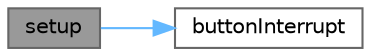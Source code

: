 digraph "setup"
{
 // INTERACTIVE_SVG=YES
 // LATEX_PDF_SIZE
  bgcolor="transparent";
  edge [fontname=Helvetica,fontsize=10,labelfontname=Helvetica,labelfontsize=10];
  node [fontname=Helvetica,fontsize=10,shape=box,height=0.2,width=0.4];
  rankdir="LR";
  Node1 [id="Node000001",label="setup",height=0.2,width=0.4,color="gray40", fillcolor="grey60", style="filled", fontcolor="black",tooltip="Arduino setup funkcija Inicijalizira serijsku komunikaciju, postavlja pinove, konfigurira vanjski pre..."];
  Node1 -> Node2 [id="edge1_Node000001_Node000002",color="steelblue1",style="solid",tooltip=" "];
  Node2 [id="Node000002",label="buttonInterrupt",height=0.2,width=0.4,color="grey40", fillcolor="white", style="filled",URL="$da/d98/sketch_8ino.html#a2a711de0a91e448032513da319406975",tooltip="Vanjski prekidni servis za tipkalo Ovaj ISR se aktivira kada je tipkalo pritisnuto (padajući brid),..."];
}
